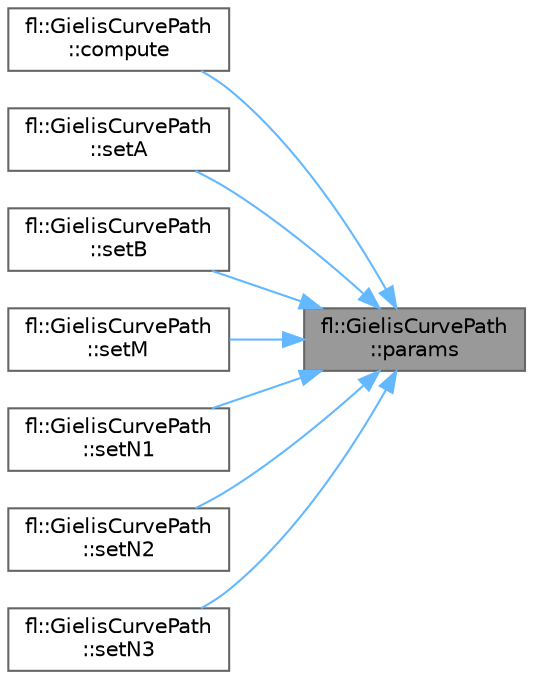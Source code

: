 digraph "fl::GielisCurvePath::params"
{
 // INTERACTIVE_SVG=YES
 // LATEX_PDF_SIZE
  bgcolor="transparent";
  edge [fontname=Helvetica,fontsize=10,labelfontname=Helvetica,labelfontsize=10];
  node [fontname=Helvetica,fontsize=10,shape=box,height=0.2,width=0.4];
  rankdir="RL";
  Node1 [id="Node000001",label="fl::GielisCurvePath\l::params",height=0.2,width=0.4,color="gray40", fillcolor="grey60", style="filled", fontcolor="black",tooltip=" "];
  Node1 -> Node2 [id="edge1_Node000001_Node000002",dir="back",color="steelblue1",style="solid",tooltip=" "];
  Node2 [id="Node000002",label="fl::GielisCurvePath\l::compute",height=0.2,width=0.4,color="grey40", fillcolor="white", style="filled",URL="$d1/d9f/classfl_1_1_gielis_curve_path_aa60cb369455b245d6d0afe1a5ab12c8f.html#aa60cb369455b245d6d0afe1a5ab12c8f",tooltip=" "];
  Node1 -> Node3 [id="edge2_Node000001_Node000003",dir="back",color="steelblue1",style="solid",tooltip=" "];
  Node3 [id="Node000003",label="fl::GielisCurvePath\l::setA",height=0.2,width=0.4,color="grey40", fillcolor="white", style="filled",URL="$d1/d9f/classfl_1_1_gielis_curve_path_a6164554772036c25558a89a7247a8b65.html#a6164554772036c25558a89a7247a8b65",tooltip=" "];
  Node1 -> Node4 [id="edge3_Node000001_Node000004",dir="back",color="steelblue1",style="solid",tooltip=" "];
  Node4 [id="Node000004",label="fl::GielisCurvePath\l::setB",height=0.2,width=0.4,color="grey40", fillcolor="white", style="filled",URL="$d1/d9f/classfl_1_1_gielis_curve_path_a330790940000ae52a178876594432767.html#a330790940000ae52a178876594432767",tooltip=" "];
  Node1 -> Node5 [id="edge4_Node000001_Node000005",dir="back",color="steelblue1",style="solid",tooltip=" "];
  Node5 [id="Node000005",label="fl::GielisCurvePath\l::setM",height=0.2,width=0.4,color="grey40", fillcolor="white", style="filled",URL="$d1/d9f/classfl_1_1_gielis_curve_path_ac8b26ea0a8a19b4db23e18dd585116e7.html#ac8b26ea0a8a19b4db23e18dd585116e7",tooltip=" "];
  Node1 -> Node6 [id="edge5_Node000001_Node000006",dir="back",color="steelblue1",style="solid",tooltip=" "];
  Node6 [id="Node000006",label="fl::GielisCurvePath\l::setN1",height=0.2,width=0.4,color="grey40", fillcolor="white", style="filled",URL="$d1/d9f/classfl_1_1_gielis_curve_path_a2cfe8a17f7c2befcaf52a6336f806c81.html#a2cfe8a17f7c2befcaf52a6336f806c81",tooltip=" "];
  Node1 -> Node7 [id="edge6_Node000001_Node000007",dir="back",color="steelblue1",style="solid",tooltip=" "];
  Node7 [id="Node000007",label="fl::GielisCurvePath\l::setN2",height=0.2,width=0.4,color="grey40", fillcolor="white", style="filled",URL="$d1/d9f/classfl_1_1_gielis_curve_path_a28531fce470042d81f1562a0d4ad6929.html#a28531fce470042d81f1562a0d4ad6929",tooltip=" "];
  Node1 -> Node8 [id="edge7_Node000001_Node000008",dir="back",color="steelblue1",style="solid",tooltip=" "];
  Node8 [id="Node000008",label="fl::GielisCurvePath\l::setN3",height=0.2,width=0.4,color="grey40", fillcolor="white", style="filled",URL="$d1/d9f/classfl_1_1_gielis_curve_path_a00279930194d89c2ea57056b563d290c.html#a00279930194d89c2ea57056b563d290c",tooltip=" "];
}
